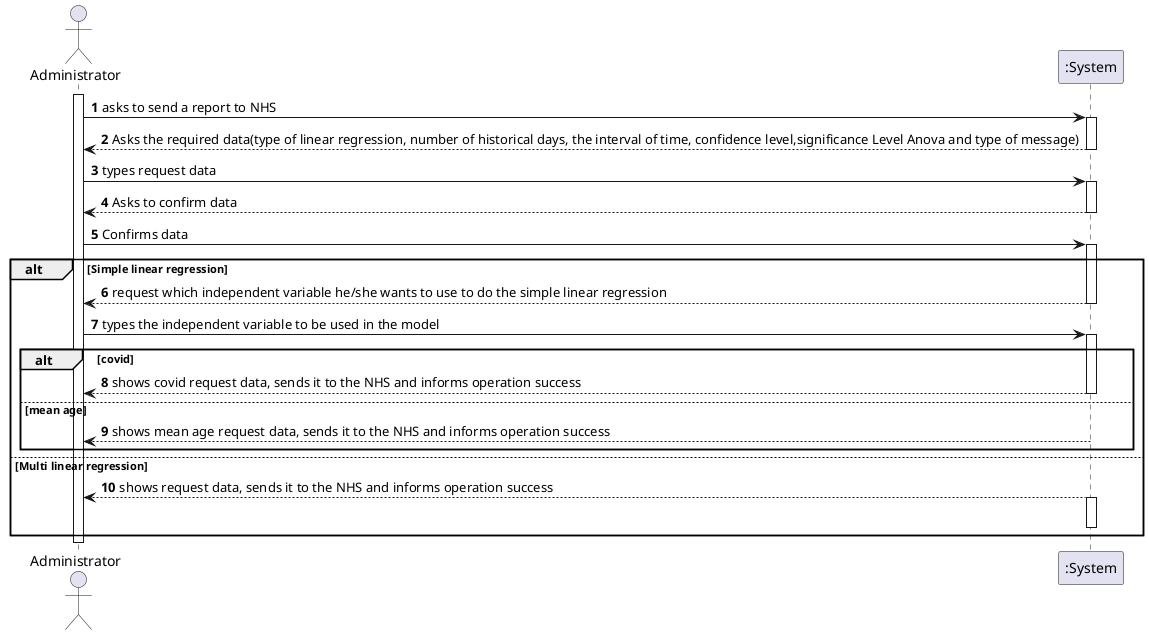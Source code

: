 @startuml
autonumber
actor "Administrator" as ADMIN

activate ADMIN
ADMIN -> ":System" : asks to send a report to NHS
activate ":System"
":System" --> ADMIN : Asks the required data(type of linear regression, number of historical days, the interval of time, confidence level,significance Level Anova and type of message)
deactivate ":System"
ADMIN -> ":System" : types request data
activate ":System"
":System" --> ADMIN : Asks to confirm data
deactivate ":System"
ADMIN -> ":System" : Confirms data
alt Simple linear regression
activate ":System"
":System" --> ADMIN : request which independent variable he/she wants to use to do the simple linear regression
deactivate ":System"
ADMIN -> ":System" : types the independent variable to be used in the model
activate ":System"
alt covid
":System" --> ADMIN : shows covid request data, sends it to the NHS and informs operation success
deactivate ":System"
else mean age
":System" --> ADMIN : shows mean age request data, sends it to the NHS and informs operation success
deactivate ":System"
end

else Multi linear regression
":System" --> ADMIN : shows request data, sends it to the NHS and informs operation success
activate ":System"
deactivate ":System"

end
deactivate ADMIN
@enduml